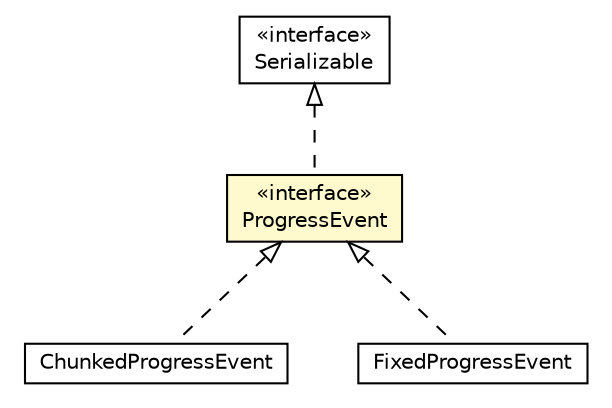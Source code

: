 #!/usr/local/bin/dot
#
# Class diagram 
# Generated by UMLGraph version R5_6-24-gf6e263 (http://www.umlgraph.org/)
#

digraph G {
	edge [fontname="Helvetica",fontsize=10,labelfontname="Helvetica",labelfontsize=10];
	node [fontname="Helvetica",fontsize=10,shape=plaintext];
	nodesep=0.25;
	ranksep=0.5;
	// io.reinert.requestor.core.ProgressEvent
	c55576 [label=<<table title="io.reinert.requestor.core.ProgressEvent" border="0" cellborder="1" cellspacing="0" cellpadding="2" port="p" bgcolor="lemonChiffon" href="./ProgressEvent.html">
		<tr><td><table border="0" cellspacing="0" cellpadding="1">
<tr><td align="center" balign="center"> &#171;interface&#187; </td></tr>
<tr><td align="center" balign="center"> ProgressEvent </td></tr>
		</table></td></tr>
		</table>>, URL="./ProgressEvent.html", fontname="Helvetica", fontcolor="black", fontsize=10.0];
	// io.reinert.requestor.java.ChunkedProgressEvent
	c55706 [label=<<table title="io.reinert.requestor.java.ChunkedProgressEvent" border="0" cellborder="1" cellspacing="0" cellpadding="2" port="p" href="../java/ChunkedProgressEvent.html">
		<tr><td><table border="0" cellspacing="0" cellpadding="1">
<tr><td align="center" balign="center"> ChunkedProgressEvent </td></tr>
		</table></td></tr>
		</table>>, URL="../java/ChunkedProgressEvent.html", fontname="Helvetica", fontcolor="black", fontsize=10.0];
	// io.reinert.requestor.java.FixedProgressEvent
	c55710 [label=<<table title="io.reinert.requestor.java.FixedProgressEvent" border="0" cellborder="1" cellspacing="0" cellpadding="2" port="p" href="../java/FixedProgressEvent.html">
		<tr><td><table border="0" cellspacing="0" cellpadding="1">
<tr><td align="center" balign="center"> FixedProgressEvent </td></tr>
		</table></td></tr>
		</table>>, URL="../java/FixedProgressEvent.html", fontname="Helvetica", fontcolor="black", fontsize=10.0];
	//io.reinert.requestor.core.ProgressEvent implements java.io.Serializable
	c55808:p -> c55576:p [dir=back,arrowtail=empty,style=dashed];
	//io.reinert.requestor.java.ChunkedProgressEvent implements io.reinert.requestor.core.ProgressEvent
	c55576:p -> c55706:p [dir=back,arrowtail=empty,style=dashed];
	//io.reinert.requestor.java.FixedProgressEvent implements io.reinert.requestor.core.ProgressEvent
	c55576:p -> c55710:p [dir=back,arrowtail=empty,style=dashed];
	// java.io.Serializable
	c55808 [label=<<table title="java.io.Serializable" border="0" cellborder="1" cellspacing="0" cellpadding="2" port="p" href="http://java.sun.com/j2se/1.4.2/docs/api/java/io/Serializable.html">
		<tr><td><table border="0" cellspacing="0" cellpadding="1">
<tr><td align="center" balign="center"> &#171;interface&#187; </td></tr>
<tr><td align="center" balign="center"> Serializable </td></tr>
		</table></td></tr>
		</table>>, URL="http://java.sun.com/j2se/1.4.2/docs/api/java/io/Serializable.html", fontname="Helvetica", fontcolor="black", fontsize=10.0];
}

